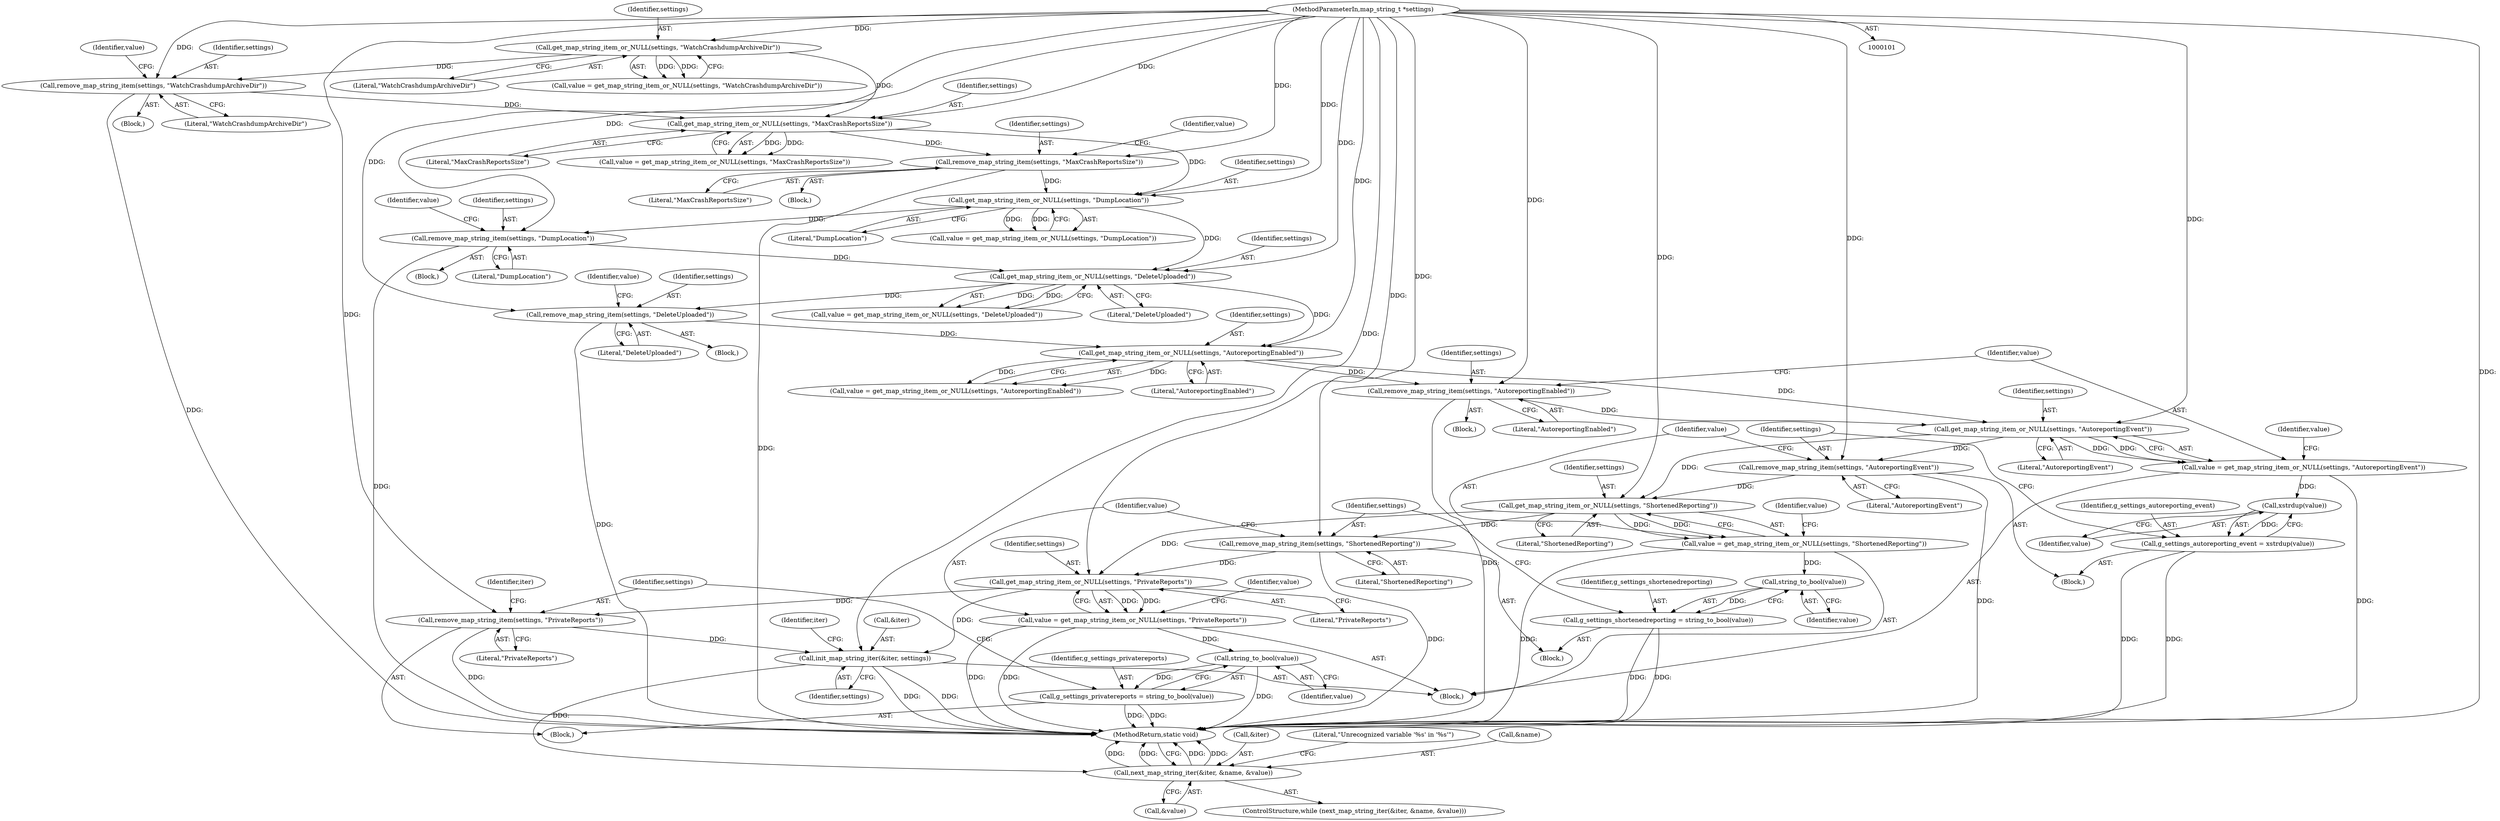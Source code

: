 digraph "0_abrt_8939398b82006ba1fec4ed491339fc075f43fc7c_2@API" {
"1000214" [label="(Call,remove_map_string_item(settings, \"AutoreportingEnabled\"))"];
"1000204" [label="(Call,get_map_string_item_or_NULL(settings, \"AutoreportingEnabled\"))"];
"1000189" [label="(Call,get_map_string_item_or_NULL(settings, \"DeleteUploaded\"))"];
"1000179" [label="(Call,remove_map_string_item(settings, \"DumpLocation\"))"];
"1000169" [label="(Call,get_map_string_item_or_NULL(settings, \"DumpLocation\"))"];
"1000123" [label="(Call,get_map_string_item_or_NULL(settings, \"MaxCrashReportsSize\"))"];
"1000118" [label="(Call,remove_map_string_item(settings, \"WatchCrashdumpArchiveDir\"))"];
"1000108" [label="(Call,get_map_string_item_or_NULL(settings, \"WatchCrashdumpArchiveDir\"))"];
"1000102" [label="(MethodParameterIn,map_string_t *settings)"];
"1000164" [label="(Call,remove_map_string_item(settings, \"MaxCrashReportsSize\"))"];
"1000199" [label="(Call,remove_map_string_item(settings, \"DeleteUploaded\"))"];
"1000219" [label="(Call,get_map_string_item_or_NULL(settings, \"AutoreportingEvent\"))"];
"1000217" [label="(Call,value = get_map_string_item_or_NULL(settings, \"AutoreportingEvent\"))"];
"1000227" [label="(Call,xstrdup(value))"];
"1000225" [label="(Call,g_settings_autoreporting_event = xstrdup(value))"];
"1000229" [label="(Call,remove_map_string_item(settings, \"AutoreportingEvent\"))"];
"1000239" [label="(Call,get_map_string_item_or_NULL(settings, \"ShortenedReporting\"))"];
"1000237" [label="(Call,value = get_map_string_item_or_NULL(settings, \"ShortenedReporting\"))"];
"1000247" [label="(Call,string_to_bool(value))"];
"1000245" [label="(Call,g_settings_shortenedreporting = string_to_bool(value))"];
"1000249" [label="(Call,remove_map_string_item(settings, \"ShortenedReporting\"))"];
"1000258" [label="(Call,get_map_string_item_or_NULL(settings, \"PrivateReports\"))"];
"1000256" [label="(Call,value = get_map_string_item_or_NULL(settings, \"PrivateReports\"))"];
"1000266" [label="(Call,string_to_bool(value))"];
"1000264" [label="(Call,g_settings_privatereports = string_to_bool(value))"];
"1000268" [label="(Call,remove_map_string_item(settings, \"PrivateReports\"))"];
"1000273" [label="(Call,init_map_string_iter(&iter, settings))"];
"1000278" [label="(Call,next_map_string_iter(&iter, &name, &value))"];
"1000227" [label="(Call,xstrdup(value))"];
"1000204" [label="(Call,get_map_string_item_or_NULL(settings, \"AutoreportingEnabled\"))"];
"1000224" [label="(Block,)"];
"1000283" [label="(Call,&value)"];
"1000124" [label="(Identifier,settings)"];
"1000241" [label="(Literal,\"ShortenedReporting\")"];
"1000226" [label="(Identifier,g_settings_autoreporting_event)"];
"1000275" [label="(Identifier,iter)"];
"1000279" [label="(Call,&iter)"];
"1000277" [label="(ControlStructure,while (next_map_string_iter(&iter, &name, &value)))"];
"1000118" [label="(Call,remove_map_string_item(settings, \"WatchCrashdumpArchiveDir\"))"];
"1000203" [label="(Identifier,value)"];
"1000264" [label="(Call,g_settings_privatereports = string_to_bool(value))"];
"1000166" [label="(Literal,\"MaxCrashReportsSize\")"];
"1000257" [label="(Identifier,value)"];
"1000187" [label="(Call,value = get_map_string_item_or_NULL(settings, \"DeleteUploaded\"))"];
"1000250" [label="(Identifier,settings)"];
"1000201" [label="(Literal,\"DeleteUploaded\")"];
"1000260" [label="(Literal,\"PrivateReports\")"];
"1000180" [label="(Identifier,settings)"];
"1000109" [label="(Identifier,settings)"];
"1000268" [label="(Call,remove_map_string_item(settings, \"PrivateReports\"))"];
"1000225" [label="(Call,g_settings_autoreporting_event = xstrdup(value))"];
"1000188" [label="(Identifier,value)"];
"1000246" [label="(Identifier,g_settings_shortenedreporting)"];
"1000179" [label="(Call,remove_map_string_item(settings, \"DumpLocation\"))"];
"1000181" [label="(Literal,\"DumpLocation\")"];
"1000270" [label="(Literal,\"PrivateReports\")"];
"1000199" [label="(Call,remove_map_string_item(settings, \"DeleteUploaded\"))"];
"1000165" [label="(Identifier,settings)"];
"1000209" [label="(Block,)"];
"1000258" [label="(Call,get_map_string_item_or_NULL(settings, \"PrivateReports\"))"];
"1000194" [label="(Block,)"];
"1000265" [label="(Identifier,g_settings_privatereports)"];
"1000168" [label="(Identifier,value)"];
"1000123" [label="(Call,get_map_string_item_or_NULL(settings, \"MaxCrashReportsSize\"))"];
"1000119" [label="(Identifier,settings)"];
"1000230" [label="(Identifier,settings)"];
"1000191" [label="(Literal,\"DeleteUploaded\")"];
"1000120" [label="(Literal,\"WatchCrashdumpArchiveDir\")"];
"1000217" [label="(Call,value = get_map_string_item_or_NULL(settings, \"AutoreportingEvent\"))"];
"1000229" [label="(Call,remove_map_string_item(settings, \"AutoreportingEvent\"))"];
"1000259" [label="(Identifier,settings)"];
"1000189" [label="(Call,get_map_string_item_or_NULL(settings, \"DeleteUploaded\"))"];
"1000245" [label="(Call,g_settings_shortenedreporting = string_to_bool(value))"];
"1000228" [label="(Identifier,value)"];
"1000102" [label="(MethodParameterIn,map_string_t *settings)"];
"1000287" [label="(Literal,\"Unrecognized variable '%s' in '%s'\")"];
"1000216" [label="(Literal,\"AutoreportingEnabled\")"];
"1000104" [label="(Block,)"];
"1000169" [label="(Call,get_map_string_item_or_NULL(settings, \"DumpLocation\"))"];
"1000263" [label="(Block,)"];
"1000190" [label="(Identifier,settings)"];
"1000267" [label="(Identifier,value)"];
"1000200" [label="(Identifier,settings)"];
"1000110" [label="(Literal,\"WatchCrashdumpArchiveDir\")"];
"1000269" [label="(Identifier,settings)"];
"1000266" [label="(Call,string_to_bool(value))"];
"1000240" [label="(Identifier,settings)"];
"1000108" [label="(Call,get_map_string_item_or_NULL(settings, \"WatchCrashdumpArchiveDir\"))"];
"1000248" [label="(Identifier,value)"];
"1000244" [label="(Block,)"];
"1000170" [label="(Identifier,settings)"];
"1000290" [label="(MethodReturn,static void)"];
"1000121" [label="(Call,value = get_map_string_item_or_NULL(settings, \"MaxCrashReportsSize\"))"];
"1000238" [label="(Identifier,value)"];
"1000223" [label="(Identifier,value)"];
"1000122" [label="(Identifier,value)"];
"1000276" [label="(Identifier,settings)"];
"1000262" [label="(Identifier,value)"];
"1000239" [label="(Call,get_map_string_item_or_NULL(settings, \"ShortenedReporting\"))"];
"1000280" [label="(Identifier,iter)"];
"1000128" [label="(Block,)"];
"1000220" [label="(Identifier,settings)"];
"1000218" [label="(Identifier,value)"];
"1000125" [label="(Literal,\"MaxCrashReportsSize\")"];
"1000247" [label="(Call,string_to_bool(value))"];
"1000164" [label="(Call,remove_map_string_item(settings, \"MaxCrashReportsSize\"))"];
"1000174" [label="(Block,)"];
"1000251" [label="(Literal,\"ShortenedReporting\")"];
"1000256" [label="(Call,value = get_map_string_item_or_NULL(settings, \"PrivateReports\"))"];
"1000219" [label="(Call,get_map_string_item_or_NULL(settings, \"AutoreportingEvent\"))"];
"1000171" [label="(Literal,\"DumpLocation\")"];
"1000214" [label="(Call,remove_map_string_item(settings, \"AutoreportingEnabled\"))"];
"1000281" [label="(Call,&name)"];
"1000205" [label="(Identifier,settings)"];
"1000249" [label="(Call,remove_map_string_item(settings, \"ShortenedReporting\"))"];
"1000106" [label="(Call,value = get_map_string_item_or_NULL(settings, \"WatchCrashdumpArchiveDir\"))"];
"1000273" [label="(Call,init_map_string_iter(&iter, settings))"];
"1000221" [label="(Literal,\"AutoreportingEvent\")"];
"1000231" [label="(Literal,\"AutoreportingEvent\")"];
"1000215" [label="(Identifier,settings)"];
"1000237" [label="(Call,value = get_map_string_item_or_NULL(settings, \"ShortenedReporting\"))"];
"1000206" [label="(Literal,\"AutoreportingEnabled\")"];
"1000113" [label="(Block,)"];
"1000243" [label="(Identifier,value)"];
"1000278" [label="(Call,next_map_string_iter(&iter, &name, &value))"];
"1000202" [label="(Call,value = get_map_string_item_or_NULL(settings, \"AutoreportingEnabled\"))"];
"1000167" [label="(Call,value = get_map_string_item_or_NULL(settings, \"DumpLocation\"))"];
"1000274" [label="(Call,&iter)"];
"1000214" -> "1000209"  [label="AST: "];
"1000214" -> "1000216"  [label="CFG: "];
"1000215" -> "1000214"  [label="AST: "];
"1000216" -> "1000214"  [label="AST: "];
"1000218" -> "1000214"  [label="CFG: "];
"1000214" -> "1000290"  [label="DDG: "];
"1000204" -> "1000214"  [label="DDG: "];
"1000102" -> "1000214"  [label="DDG: "];
"1000214" -> "1000219"  [label="DDG: "];
"1000204" -> "1000202"  [label="AST: "];
"1000204" -> "1000206"  [label="CFG: "];
"1000205" -> "1000204"  [label="AST: "];
"1000206" -> "1000204"  [label="AST: "];
"1000202" -> "1000204"  [label="CFG: "];
"1000204" -> "1000202"  [label="DDG: "];
"1000204" -> "1000202"  [label="DDG: "];
"1000189" -> "1000204"  [label="DDG: "];
"1000199" -> "1000204"  [label="DDG: "];
"1000102" -> "1000204"  [label="DDG: "];
"1000204" -> "1000219"  [label="DDG: "];
"1000189" -> "1000187"  [label="AST: "];
"1000189" -> "1000191"  [label="CFG: "];
"1000190" -> "1000189"  [label="AST: "];
"1000191" -> "1000189"  [label="AST: "];
"1000187" -> "1000189"  [label="CFG: "];
"1000189" -> "1000187"  [label="DDG: "];
"1000189" -> "1000187"  [label="DDG: "];
"1000179" -> "1000189"  [label="DDG: "];
"1000169" -> "1000189"  [label="DDG: "];
"1000102" -> "1000189"  [label="DDG: "];
"1000189" -> "1000199"  [label="DDG: "];
"1000179" -> "1000174"  [label="AST: "];
"1000179" -> "1000181"  [label="CFG: "];
"1000180" -> "1000179"  [label="AST: "];
"1000181" -> "1000179"  [label="AST: "];
"1000188" -> "1000179"  [label="CFG: "];
"1000179" -> "1000290"  [label="DDG: "];
"1000169" -> "1000179"  [label="DDG: "];
"1000102" -> "1000179"  [label="DDG: "];
"1000169" -> "1000167"  [label="AST: "];
"1000169" -> "1000171"  [label="CFG: "];
"1000170" -> "1000169"  [label="AST: "];
"1000171" -> "1000169"  [label="AST: "];
"1000167" -> "1000169"  [label="CFG: "];
"1000169" -> "1000167"  [label="DDG: "];
"1000169" -> "1000167"  [label="DDG: "];
"1000123" -> "1000169"  [label="DDG: "];
"1000164" -> "1000169"  [label="DDG: "];
"1000102" -> "1000169"  [label="DDG: "];
"1000123" -> "1000121"  [label="AST: "];
"1000123" -> "1000125"  [label="CFG: "];
"1000124" -> "1000123"  [label="AST: "];
"1000125" -> "1000123"  [label="AST: "];
"1000121" -> "1000123"  [label="CFG: "];
"1000123" -> "1000121"  [label="DDG: "];
"1000123" -> "1000121"  [label="DDG: "];
"1000118" -> "1000123"  [label="DDG: "];
"1000108" -> "1000123"  [label="DDG: "];
"1000102" -> "1000123"  [label="DDG: "];
"1000123" -> "1000164"  [label="DDG: "];
"1000118" -> "1000113"  [label="AST: "];
"1000118" -> "1000120"  [label="CFG: "];
"1000119" -> "1000118"  [label="AST: "];
"1000120" -> "1000118"  [label="AST: "];
"1000122" -> "1000118"  [label="CFG: "];
"1000118" -> "1000290"  [label="DDG: "];
"1000108" -> "1000118"  [label="DDG: "];
"1000102" -> "1000118"  [label="DDG: "];
"1000108" -> "1000106"  [label="AST: "];
"1000108" -> "1000110"  [label="CFG: "];
"1000109" -> "1000108"  [label="AST: "];
"1000110" -> "1000108"  [label="AST: "];
"1000106" -> "1000108"  [label="CFG: "];
"1000108" -> "1000106"  [label="DDG: "];
"1000108" -> "1000106"  [label="DDG: "];
"1000102" -> "1000108"  [label="DDG: "];
"1000102" -> "1000101"  [label="AST: "];
"1000102" -> "1000290"  [label="DDG: "];
"1000102" -> "1000164"  [label="DDG: "];
"1000102" -> "1000199"  [label="DDG: "];
"1000102" -> "1000219"  [label="DDG: "];
"1000102" -> "1000229"  [label="DDG: "];
"1000102" -> "1000239"  [label="DDG: "];
"1000102" -> "1000249"  [label="DDG: "];
"1000102" -> "1000258"  [label="DDG: "];
"1000102" -> "1000268"  [label="DDG: "];
"1000102" -> "1000273"  [label="DDG: "];
"1000164" -> "1000128"  [label="AST: "];
"1000164" -> "1000166"  [label="CFG: "];
"1000165" -> "1000164"  [label="AST: "];
"1000166" -> "1000164"  [label="AST: "];
"1000168" -> "1000164"  [label="CFG: "];
"1000164" -> "1000290"  [label="DDG: "];
"1000199" -> "1000194"  [label="AST: "];
"1000199" -> "1000201"  [label="CFG: "];
"1000200" -> "1000199"  [label="AST: "];
"1000201" -> "1000199"  [label="AST: "];
"1000203" -> "1000199"  [label="CFG: "];
"1000199" -> "1000290"  [label="DDG: "];
"1000219" -> "1000217"  [label="AST: "];
"1000219" -> "1000221"  [label="CFG: "];
"1000220" -> "1000219"  [label="AST: "];
"1000221" -> "1000219"  [label="AST: "];
"1000217" -> "1000219"  [label="CFG: "];
"1000219" -> "1000217"  [label="DDG: "];
"1000219" -> "1000217"  [label="DDG: "];
"1000219" -> "1000229"  [label="DDG: "];
"1000219" -> "1000239"  [label="DDG: "];
"1000217" -> "1000104"  [label="AST: "];
"1000218" -> "1000217"  [label="AST: "];
"1000223" -> "1000217"  [label="CFG: "];
"1000217" -> "1000290"  [label="DDG: "];
"1000217" -> "1000227"  [label="DDG: "];
"1000227" -> "1000225"  [label="AST: "];
"1000227" -> "1000228"  [label="CFG: "];
"1000228" -> "1000227"  [label="AST: "];
"1000225" -> "1000227"  [label="CFG: "];
"1000227" -> "1000225"  [label="DDG: "];
"1000225" -> "1000224"  [label="AST: "];
"1000226" -> "1000225"  [label="AST: "];
"1000230" -> "1000225"  [label="CFG: "];
"1000225" -> "1000290"  [label="DDG: "];
"1000225" -> "1000290"  [label="DDG: "];
"1000229" -> "1000224"  [label="AST: "];
"1000229" -> "1000231"  [label="CFG: "];
"1000230" -> "1000229"  [label="AST: "];
"1000231" -> "1000229"  [label="AST: "];
"1000238" -> "1000229"  [label="CFG: "];
"1000229" -> "1000290"  [label="DDG: "];
"1000229" -> "1000239"  [label="DDG: "];
"1000239" -> "1000237"  [label="AST: "];
"1000239" -> "1000241"  [label="CFG: "];
"1000240" -> "1000239"  [label="AST: "];
"1000241" -> "1000239"  [label="AST: "];
"1000237" -> "1000239"  [label="CFG: "];
"1000239" -> "1000237"  [label="DDG: "];
"1000239" -> "1000237"  [label="DDG: "];
"1000239" -> "1000249"  [label="DDG: "];
"1000239" -> "1000258"  [label="DDG: "];
"1000237" -> "1000104"  [label="AST: "];
"1000238" -> "1000237"  [label="AST: "];
"1000243" -> "1000237"  [label="CFG: "];
"1000237" -> "1000290"  [label="DDG: "];
"1000237" -> "1000247"  [label="DDG: "];
"1000247" -> "1000245"  [label="AST: "];
"1000247" -> "1000248"  [label="CFG: "];
"1000248" -> "1000247"  [label="AST: "];
"1000245" -> "1000247"  [label="CFG: "];
"1000247" -> "1000245"  [label="DDG: "];
"1000245" -> "1000244"  [label="AST: "];
"1000246" -> "1000245"  [label="AST: "];
"1000250" -> "1000245"  [label="CFG: "];
"1000245" -> "1000290"  [label="DDG: "];
"1000245" -> "1000290"  [label="DDG: "];
"1000249" -> "1000244"  [label="AST: "];
"1000249" -> "1000251"  [label="CFG: "];
"1000250" -> "1000249"  [label="AST: "];
"1000251" -> "1000249"  [label="AST: "];
"1000257" -> "1000249"  [label="CFG: "];
"1000249" -> "1000290"  [label="DDG: "];
"1000249" -> "1000258"  [label="DDG: "];
"1000258" -> "1000256"  [label="AST: "];
"1000258" -> "1000260"  [label="CFG: "];
"1000259" -> "1000258"  [label="AST: "];
"1000260" -> "1000258"  [label="AST: "];
"1000256" -> "1000258"  [label="CFG: "];
"1000258" -> "1000256"  [label="DDG: "];
"1000258" -> "1000256"  [label="DDG: "];
"1000258" -> "1000268"  [label="DDG: "];
"1000258" -> "1000273"  [label="DDG: "];
"1000256" -> "1000104"  [label="AST: "];
"1000257" -> "1000256"  [label="AST: "];
"1000262" -> "1000256"  [label="CFG: "];
"1000256" -> "1000290"  [label="DDG: "];
"1000256" -> "1000290"  [label="DDG: "];
"1000256" -> "1000266"  [label="DDG: "];
"1000266" -> "1000264"  [label="AST: "];
"1000266" -> "1000267"  [label="CFG: "];
"1000267" -> "1000266"  [label="AST: "];
"1000264" -> "1000266"  [label="CFG: "];
"1000266" -> "1000290"  [label="DDG: "];
"1000266" -> "1000264"  [label="DDG: "];
"1000264" -> "1000263"  [label="AST: "];
"1000265" -> "1000264"  [label="AST: "];
"1000269" -> "1000264"  [label="CFG: "];
"1000264" -> "1000290"  [label="DDG: "];
"1000264" -> "1000290"  [label="DDG: "];
"1000268" -> "1000263"  [label="AST: "];
"1000268" -> "1000270"  [label="CFG: "];
"1000269" -> "1000268"  [label="AST: "];
"1000270" -> "1000268"  [label="AST: "];
"1000275" -> "1000268"  [label="CFG: "];
"1000268" -> "1000290"  [label="DDG: "];
"1000268" -> "1000273"  [label="DDG: "];
"1000273" -> "1000104"  [label="AST: "];
"1000273" -> "1000276"  [label="CFG: "];
"1000274" -> "1000273"  [label="AST: "];
"1000276" -> "1000273"  [label="AST: "];
"1000280" -> "1000273"  [label="CFG: "];
"1000273" -> "1000290"  [label="DDG: "];
"1000273" -> "1000290"  [label="DDG: "];
"1000273" -> "1000278"  [label="DDG: "];
"1000278" -> "1000277"  [label="AST: "];
"1000278" -> "1000283"  [label="CFG: "];
"1000279" -> "1000278"  [label="AST: "];
"1000281" -> "1000278"  [label="AST: "];
"1000283" -> "1000278"  [label="AST: "];
"1000287" -> "1000278"  [label="CFG: "];
"1000290" -> "1000278"  [label="CFG: "];
"1000278" -> "1000290"  [label="DDG: "];
"1000278" -> "1000290"  [label="DDG: "];
"1000278" -> "1000290"  [label="DDG: "];
"1000278" -> "1000290"  [label="DDG: "];
}
